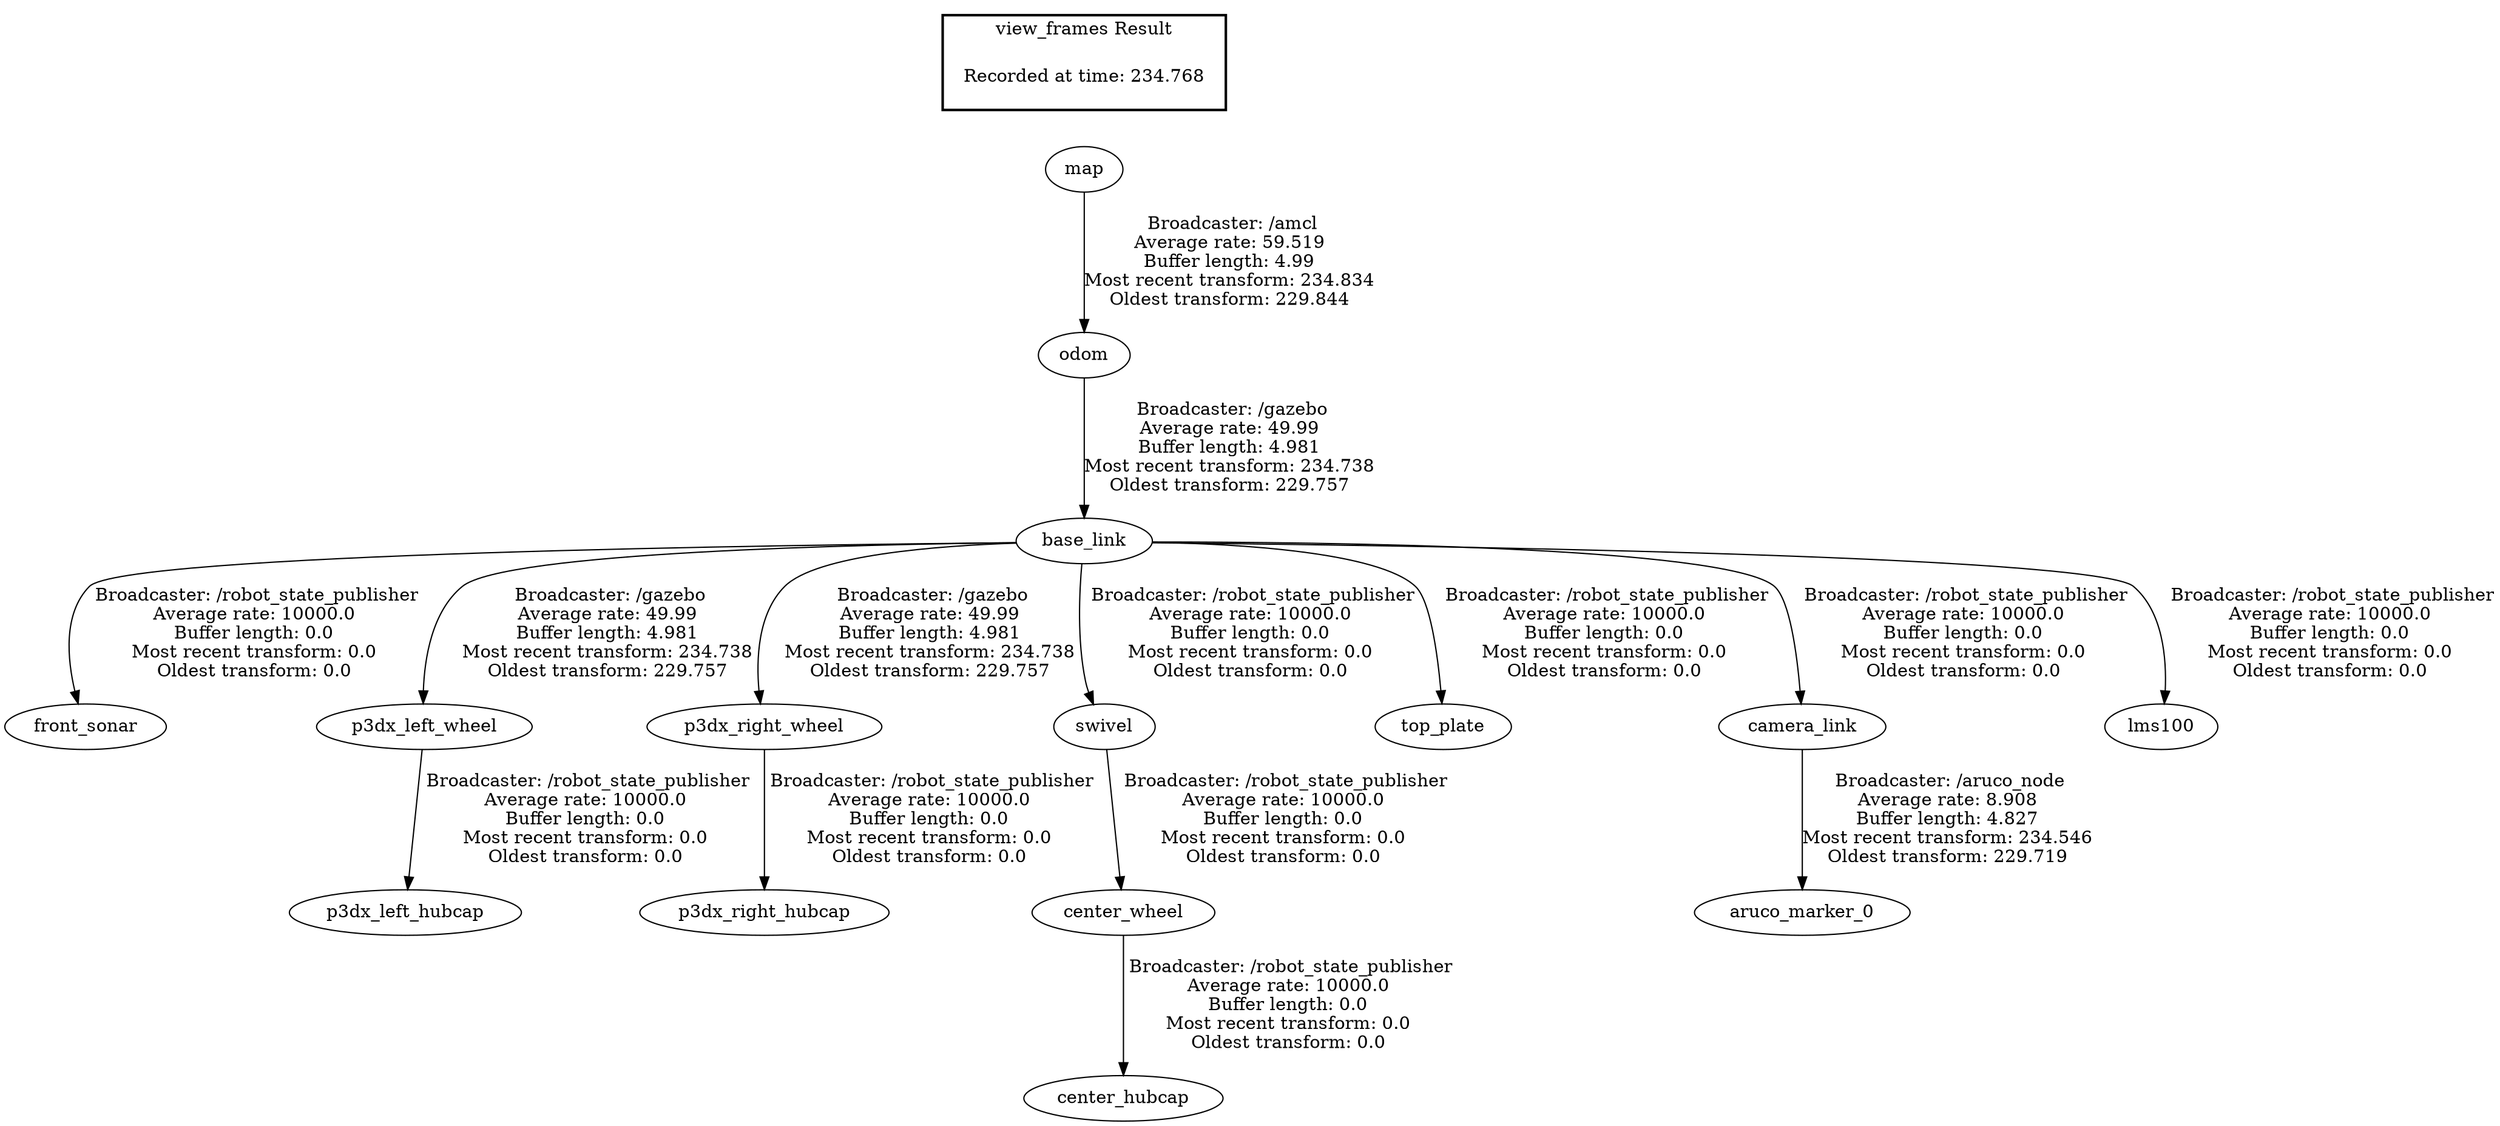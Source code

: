 digraph G {
"base_link" -> "front_sonar"[label=" Broadcaster: /robot_state_publisher\nAverage rate: 10000.0\nBuffer length: 0.0\nMost recent transform: 0.0\nOldest transform: 0.0\n"];
"odom" -> "base_link"[label=" Broadcaster: /gazebo\nAverage rate: 49.99\nBuffer length: 4.981\nMost recent transform: 234.738\nOldest transform: 229.757\n"];
"p3dx_left_wheel" -> "p3dx_left_hubcap"[label=" Broadcaster: /robot_state_publisher\nAverage rate: 10000.0\nBuffer length: 0.0\nMost recent transform: 0.0\nOldest transform: 0.0\n"];
"base_link" -> "p3dx_left_wheel"[label=" Broadcaster: /gazebo\nAverage rate: 49.99\nBuffer length: 4.981\nMost recent transform: 234.738\nOldest transform: 229.757\n"];
"p3dx_right_wheel" -> "p3dx_right_hubcap"[label=" Broadcaster: /robot_state_publisher\nAverage rate: 10000.0\nBuffer length: 0.0\nMost recent transform: 0.0\nOldest transform: 0.0\n"];
"base_link" -> "p3dx_right_wheel"[label=" Broadcaster: /gazebo\nAverage rate: 49.99\nBuffer length: 4.981\nMost recent transform: 234.738\nOldest transform: 229.757\n"];
"base_link" -> "swivel"[label=" Broadcaster: /robot_state_publisher\nAverage rate: 10000.0\nBuffer length: 0.0\nMost recent transform: 0.0\nOldest transform: 0.0\n"];
"base_link" -> "top_plate"[label=" Broadcaster: /robot_state_publisher\nAverage rate: 10000.0\nBuffer length: 0.0\nMost recent transform: 0.0\nOldest transform: 0.0\n"];
"base_link" -> "camera_link"[label=" Broadcaster: /robot_state_publisher\nAverage rate: 10000.0\nBuffer length: 0.0\nMost recent transform: 0.0\nOldest transform: 0.0\n"];
"center_wheel" -> "center_hubcap"[label=" Broadcaster: /robot_state_publisher\nAverage rate: 10000.0\nBuffer length: 0.0\nMost recent transform: 0.0\nOldest transform: 0.0\n"];
"swivel" -> "center_wheel"[label=" Broadcaster: /robot_state_publisher\nAverage rate: 10000.0\nBuffer length: 0.0\nMost recent transform: 0.0\nOldest transform: 0.0\n"];
"base_link" -> "lms100"[label=" Broadcaster: /robot_state_publisher\nAverage rate: 10000.0\nBuffer length: 0.0\nMost recent transform: 0.0\nOldest transform: 0.0\n"];
"map" -> "odom"[label=" Broadcaster: /amcl\nAverage rate: 59.519\nBuffer length: 4.99\nMost recent transform: 234.834\nOldest transform: 229.844\n"];
"camera_link" -> "aruco_marker_0"[label=" Broadcaster: /aruco_node\nAverage rate: 8.908\nBuffer length: 4.827\nMost recent transform: 234.546\nOldest transform: 229.719\n"];
edge [style=invis];
 subgraph cluster_legend { style=bold; color=black; label ="view_frames Result";
"Recorded at time: 234.768"[ shape=plaintext ] ;
}->"map";
}